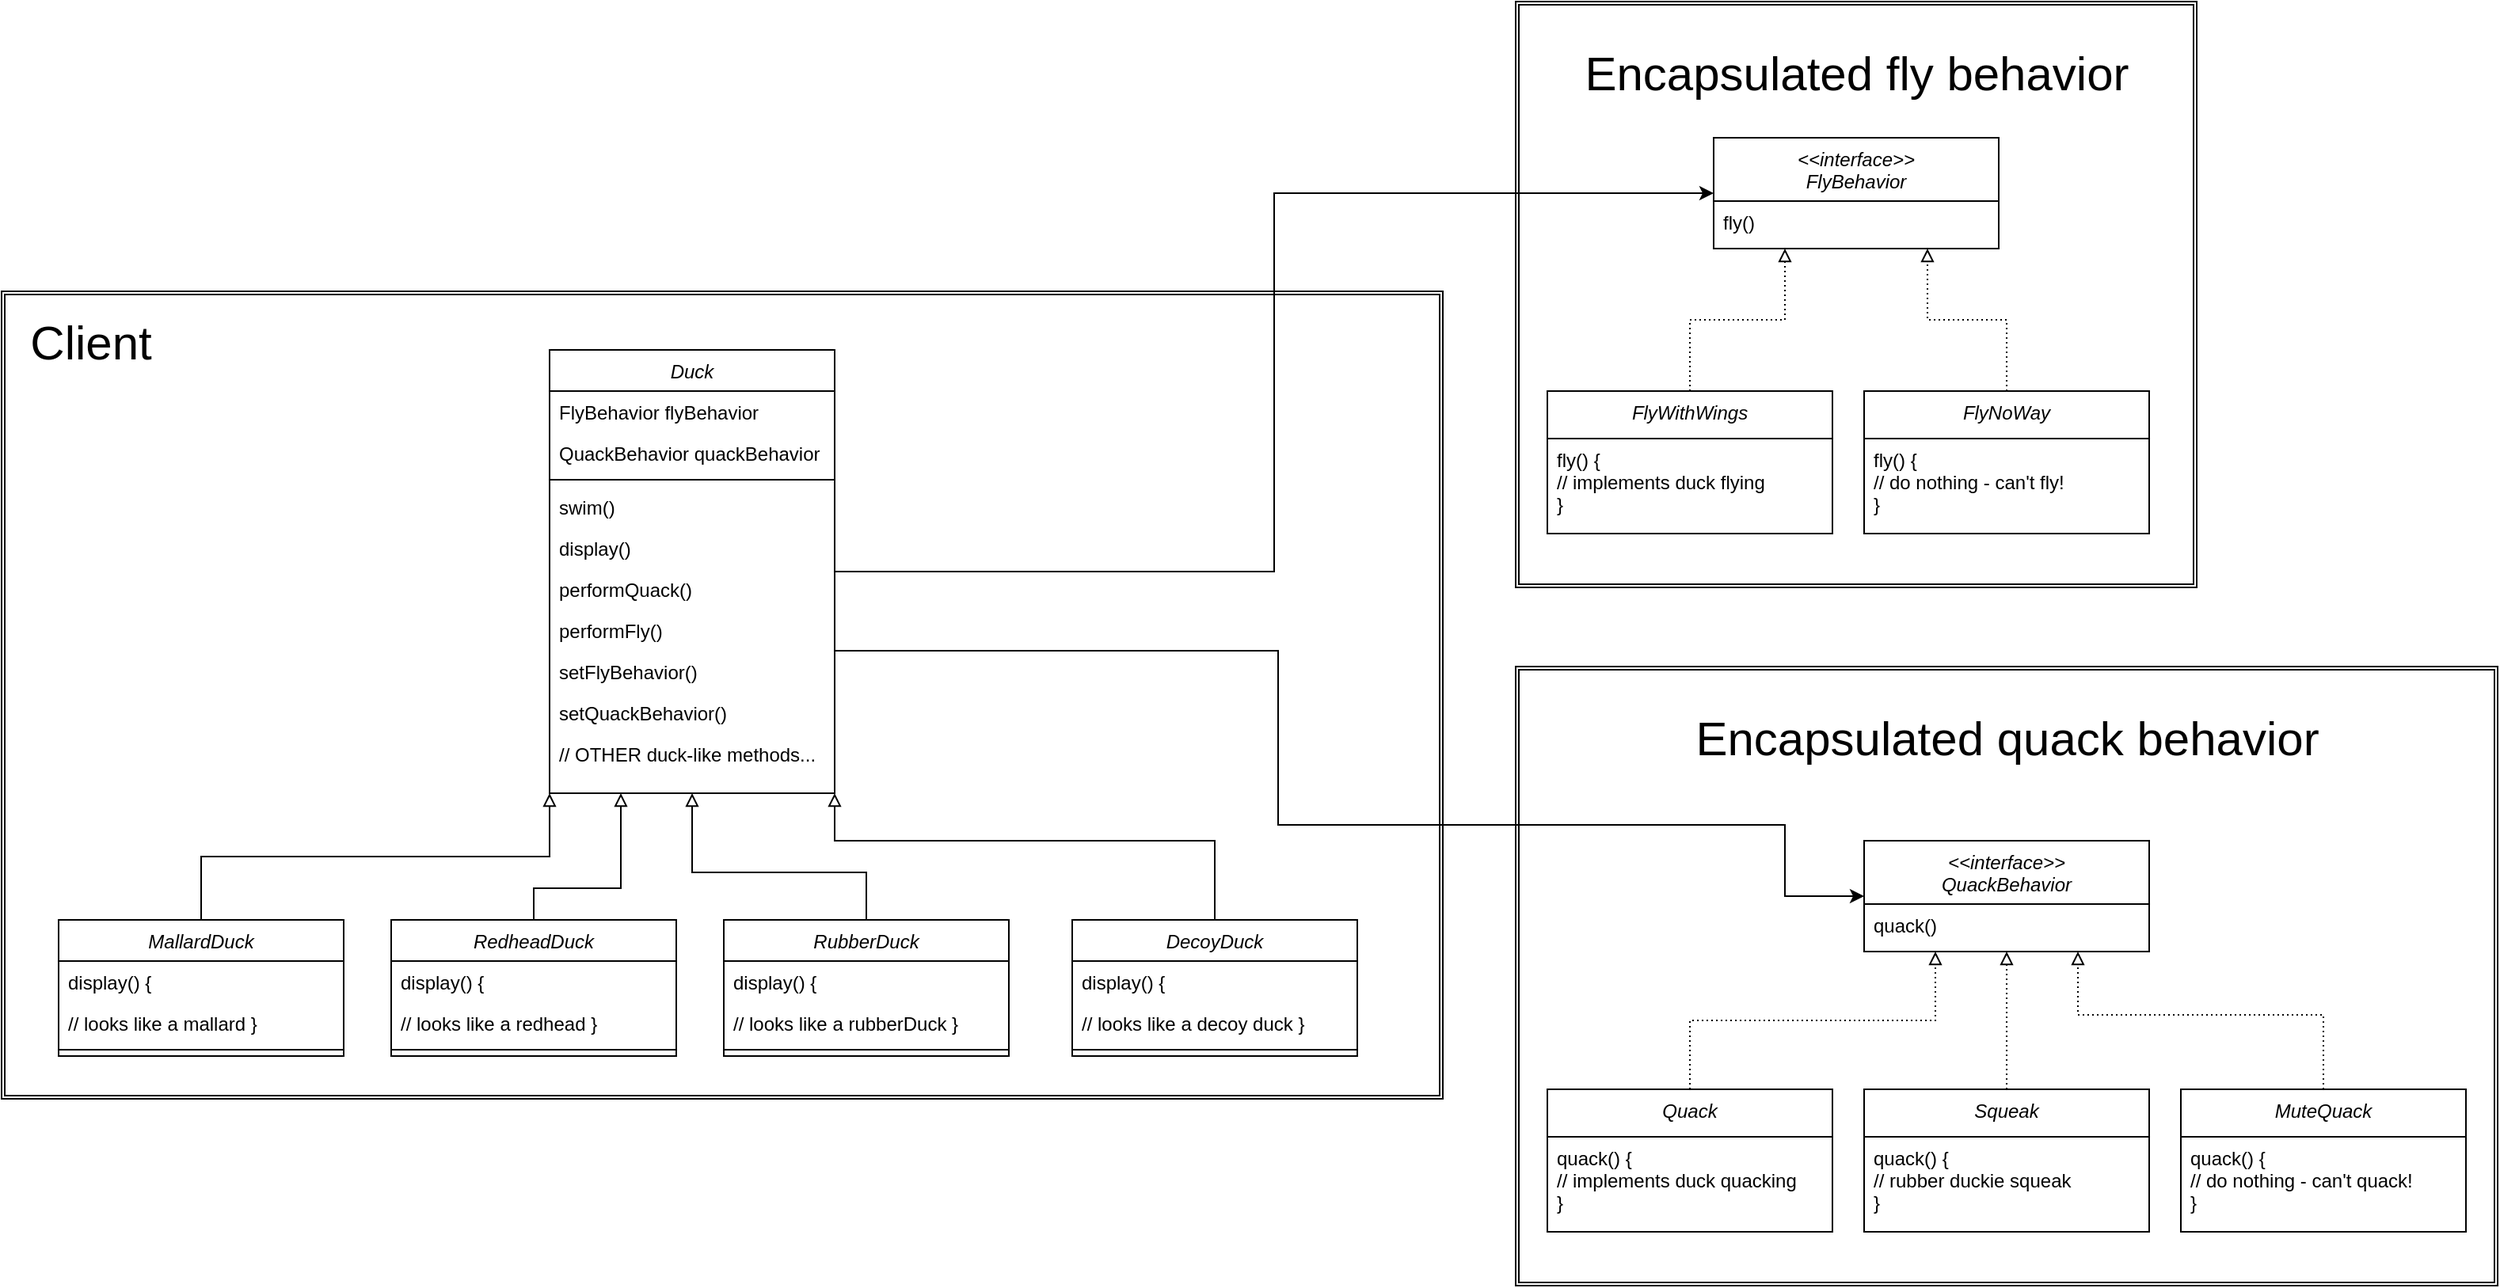 <mxfile version="21.6.6" type="device">
  <diagram id="C5RBs43oDa-KdzZeNtuy" name="Page-1">
    <mxGraphModel dx="2049" dy="2362" grid="1" gridSize="10" guides="1" tooltips="1" connect="1" arrows="1" fold="1" page="1" pageScale="1" pageWidth="827" pageHeight="1169" math="0" shadow="0">
      <root>
        <mxCell id="WIyWlLk6GJQsqaUBKTNV-0" />
        <mxCell id="WIyWlLk6GJQsqaUBKTNV-1" parent="WIyWlLk6GJQsqaUBKTNV-0" />
        <mxCell id="kWWJTFc4YUGT-DHveeZI-43" value="" style="shape=ext;double=1;rounded=0;whiteSpace=wrap;html=1;fillStyle=auto;" vertex="1" parent="WIyWlLk6GJQsqaUBKTNV-1">
          <mxGeometry x="960" y="-100" width="430" height="370" as="geometry" />
        </mxCell>
        <mxCell id="kWWJTFc4YUGT-DHveeZI-41" value="" style="shape=ext;double=1;rounded=0;whiteSpace=wrap;html=1;fillStyle=auto;" vertex="1" parent="WIyWlLk6GJQsqaUBKTNV-1">
          <mxGeometry x="4" y="83" width="910" height="510" as="geometry" />
        </mxCell>
        <mxCell id="kWWJTFc4YUGT-DHveeZI-35" value="&lt;&lt;interface&gt;&gt;&#xa;FlyBehavior" style="swimlane;fontStyle=2;align=center;verticalAlign=top;childLayout=stackLayout;horizontal=1;startSize=40;horizontalStack=0;resizeParent=1;resizeLast=0;collapsible=1;marginBottom=0;rounded=0;shadow=0;strokeWidth=1;" vertex="1" parent="WIyWlLk6GJQsqaUBKTNV-1">
          <mxGeometry x="1085" y="-14" width="180" height="70" as="geometry">
            <mxRectangle x="230" y="140" width="160" height="26" as="alternateBounds" />
          </mxGeometry>
        </mxCell>
        <mxCell id="kWWJTFc4YUGT-DHveeZI-36" value="fly()" style="text;align=left;verticalAlign=top;spacingLeft=4;spacingRight=4;overflow=hidden;rotatable=0;points=[[0,0.5],[1,0.5]];portConstraint=eastwest;" vertex="1" parent="kWWJTFc4YUGT-DHveeZI-35">
          <mxGeometry y="40" width="180" height="26" as="geometry" />
        </mxCell>
        <mxCell id="kWWJTFc4YUGT-DHveeZI-52" style="edgeStyle=orthogonalEdgeStyle;rounded=0;orthogonalLoop=1;jettySize=auto;html=1;entryX=0;entryY=0.5;entryDx=0;entryDy=0;" edge="1" parent="WIyWlLk6GJQsqaUBKTNV-1" source="zkfFHV4jXpPFQw0GAbJ--0" target="kWWJTFc4YUGT-DHveeZI-35">
          <mxGeometry relative="1" as="geometry" />
        </mxCell>
        <mxCell id="zkfFHV4jXpPFQw0GAbJ--0" value="Duck" style="swimlane;fontStyle=2;align=center;verticalAlign=top;childLayout=stackLayout;horizontal=1;startSize=26;horizontalStack=0;resizeParent=1;resizeLast=0;collapsible=1;marginBottom=0;rounded=0;shadow=0;strokeWidth=1;" parent="WIyWlLk6GJQsqaUBKTNV-1" vertex="1">
          <mxGeometry x="350" y="120" width="180" height="280" as="geometry">
            <mxRectangle x="230" y="140" width="160" height="26" as="alternateBounds" />
          </mxGeometry>
        </mxCell>
        <mxCell id="zkfFHV4jXpPFQw0GAbJ--1" value="FlyBehavior flyBehavior" style="text;align=left;verticalAlign=top;spacingLeft=4;spacingRight=4;overflow=hidden;rotatable=0;points=[[0,0.5],[1,0.5]];portConstraint=eastwest;" parent="zkfFHV4jXpPFQw0GAbJ--0" vertex="1">
          <mxGeometry y="26" width="180" height="26" as="geometry" />
        </mxCell>
        <mxCell id="zkfFHV4jXpPFQw0GAbJ--2" value="QuackBehavior quackBehavior" style="text;align=left;verticalAlign=top;spacingLeft=4;spacingRight=4;overflow=hidden;rotatable=0;points=[[0,0.5],[1,0.5]];portConstraint=eastwest;rounded=0;shadow=0;html=0;" parent="zkfFHV4jXpPFQw0GAbJ--0" vertex="1">
          <mxGeometry y="52" width="180" height="26" as="geometry" />
        </mxCell>
        <mxCell id="zkfFHV4jXpPFQw0GAbJ--4" value="" style="line;html=1;strokeWidth=1;align=left;verticalAlign=middle;spacingTop=-1;spacingLeft=3;spacingRight=3;rotatable=0;labelPosition=right;points=[];portConstraint=eastwest;" parent="zkfFHV4jXpPFQw0GAbJ--0" vertex="1">
          <mxGeometry y="78" width="180" height="8" as="geometry" />
        </mxCell>
        <mxCell id="zkfFHV4jXpPFQw0GAbJ--5" value="swim()" style="text;align=left;verticalAlign=top;spacingLeft=4;spacingRight=4;overflow=hidden;rotatable=0;points=[[0,0.5],[1,0.5]];portConstraint=eastwest;" parent="zkfFHV4jXpPFQw0GAbJ--0" vertex="1">
          <mxGeometry y="86" width="180" height="26" as="geometry" />
        </mxCell>
        <mxCell id="kWWJTFc4YUGT-DHveeZI-2" value="display()" style="text;align=left;verticalAlign=top;spacingLeft=4;spacingRight=4;overflow=hidden;rotatable=0;points=[[0,0.5],[1,0.5]];portConstraint=eastwest;" vertex="1" parent="zkfFHV4jXpPFQw0GAbJ--0">
          <mxGeometry y="112" width="180" height="26" as="geometry" />
        </mxCell>
        <mxCell id="kWWJTFc4YUGT-DHveeZI-3" value="performQuack()" style="text;align=left;verticalAlign=top;spacingLeft=4;spacingRight=4;overflow=hidden;rotatable=0;points=[[0,0.5],[1,0.5]];portConstraint=eastwest;" vertex="1" parent="zkfFHV4jXpPFQw0GAbJ--0">
          <mxGeometry y="138" width="180" height="26" as="geometry" />
        </mxCell>
        <mxCell id="kWWJTFc4YUGT-DHveeZI-4" value="performFly()" style="text;align=left;verticalAlign=top;spacingLeft=4;spacingRight=4;overflow=hidden;rotatable=0;points=[[0,0.5],[1,0.5]];portConstraint=eastwest;" vertex="1" parent="zkfFHV4jXpPFQw0GAbJ--0">
          <mxGeometry y="164" width="180" height="26" as="geometry" />
        </mxCell>
        <mxCell id="kWWJTFc4YUGT-DHveeZI-5" value="setFlyBehavior()" style="text;align=left;verticalAlign=top;spacingLeft=4;spacingRight=4;overflow=hidden;rotatable=0;points=[[0,0.5],[1,0.5]];portConstraint=eastwest;" vertex="1" parent="zkfFHV4jXpPFQw0GAbJ--0">
          <mxGeometry y="190" width="180" height="26" as="geometry" />
        </mxCell>
        <mxCell id="kWWJTFc4YUGT-DHveeZI-6" value="setQuackBehavior()" style="text;align=left;verticalAlign=top;spacingLeft=4;spacingRight=4;overflow=hidden;rotatable=0;points=[[0,0.5],[1,0.5]];portConstraint=eastwest;" vertex="1" parent="zkfFHV4jXpPFQw0GAbJ--0">
          <mxGeometry y="216" width="180" height="26" as="geometry" />
        </mxCell>
        <mxCell id="kWWJTFc4YUGT-DHveeZI-7" value="// OTHER duck-like methods..." style="text;align=left;verticalAlign=top;spacingLeft=4;spacingRight=4;overflow=hidden;rotatable=0;points=[[0,0.5],[1,0.5]];portConstraint=eastwest;" vertex="1" parent="zkfFHV4jXpPFQw0GAbJ--0">
          <mxGeometry y="242" width="180" height="26" as="geometry" />
        </mxCell>
        <mxCell id="kWWJTFc4YUGT-DHveeZI-31" style="edgeStyle=orthogonalEdgeStyle;rounded=0;orthogonalLoop=1;jettySize=auto;html=1;exitX=0.5;exitY=0;exitDx=0;exitDy=0;entryX=0;entryY=1;entryDx=0;entryDy=0;endArrow=block;endFill=0;" edge="1" parent="WIyWlLk6GJQsqaUBKTNV-1" source="kWWJTFc4YUGT-DHveeZI-8" target="zkfFHV4jXpPFQw0GAbJ--0">
          <mxGeometry relative="1" as="geometry">
            <Array as="points">
              <mxPoint x="130" y="440" />
              <mxPoint x="350" y="440" />
            </Array>
          </mxGeometry>
        </mxCell>
        <mxCell id="kWWJTFc4YUGT-DHveeZI-8" value="MallardDuck" style="swimlane;fontStyle=2;align=center;verticalAlign=top;childLayout=stackLayout;horizontal=1;startSize=26;horizontalStack=0;resizeParent=1;resizeLast=0;collapsible=1;marginBottom=0;rounded=0;shadow=0;strokeWidth=1;" vertex="1" parent="WIyWlLk6GJQsqaUBKTNV-1">
          <mxGeometry x="40" y="480" width="180" height="86" as="geometry">
            <mxRectangle x="230" y="140" width="160" height="26" as="alternateBounds" />
          </mxGeometry>
        </mxCell>
        <mxCell id="kWWJTFc4YUGT-DHveeZI-9" value="display() {" style="text;align=left;verticalAlign=top;spacingLeft=4;spacingRight=4;overflow=hidden;rotatable=0;points=[[0,0.5],[1,0.5]];portConstraint=eastwest;" vertex="1" parent="kWWJTFc4YUGT-DHveeZI-8">
          <mxGeometry y="26" width="180" height="26" as="geometry" />
        </mxCell>
        <mxCell id="kWWJTFc4YUGT-DHveeZI-10" value="// looks like a mallard }" style="text;align=left;verticalAlign=top;spacingLeft=4;spacingRight=4;overflow=hidden;rotatable=0;points=[[0,0.5],[1,0.5]];portConstraint=eastwest;rounded=0;shadow=0;html=0;" vertex="1" parent="kWWJTFc4YUGT-DHveeZI-8">
          <mxGeometry y="52" width="180" height="26" as="geometry" />
        </mxCell>
        <mxCell id="kWWJTFc4YUGT-DHveeZI-11" value="" style="line;html=1;strokeWidth=1;align=left;verticalAlign=middle;spacingTop=-1;spacingLeft=3;spacingRight=3;rotatable=0;labelPosition=right;points=[];portConstraint=eastwest;" vertex="1" parent="kWWJTFc4YUGT-DHveeZI-8">
          <mxGeometry y="78" width="180" height="8" as="geometry" />
        </mxCell>
        <mxCell id="kWWJTFc4YUGT-DHveeZI-32" style="edgeStyle=orthogonalEdgeStyle;rounded=0;orthogonalLoop=1;jettySize=auto;html=1;exitX=0.5;exitY=0;exitDx=0;exitDy=0;entryX=0.25;entryY=1;entryDx=0;entryDy=0;endArrow=block;endFill=0;" edge="1" parent="WIyWlLk6GJQsqaUBKTNV-1" source="kWWJTFc4YUGT-DHveeZI-19" target="zkfFHV4jXpPFQw0GAbJ--0">
          <mxGeometry relative="1" as="geometry">
            <Array as="points">
              <mxPoint x="340" y="460" />
              <mxPoint x="395" y="460" />
            </Array>
          </mxGeometry>
        </mxCell>
        <mxCell id="kWWJTFc4YUGT-DHveeZI-19" value="RedheadDuck" style="swimlane;fontStyle=2;align=center;verticalAlign=top;childLayout=stackLayout;horizontal=1;startSize=26;horizontalStack=0;resizeParent=1;resizeLast=0;collapsible=1;marginBottom=0;rounded=0;shadow=0;strokeWidth=1;" vertex="1" parent="WIyWlLk6GJQsqaUBKTNV-1">
          <mxGeometry x="250" y="480" width="180" height="86" as="geometry">
            <mxRectangle x="230" y="140" width="160" height="26" as="alternateBounds" />
          </mxGeometry>
        </mxCell>
        <mxCell id="kWWJTFc4YUGT-DHveeZI-20" value="display() {" style="text;align=left;verticalAlign=top;spacingLeft=4;spacingRight=4;overflow=hidden;rotatable=0;points=[[0,0.5],[1,0.5]];portConstraint=eastwest;" vertex="1" parent="kWWJTFc4YUGT-DHveeZI-19">
          <mxGeometry y="26" width="180" height="26" as="geometry" />
        </mxCell>
        <mxCell id="kWWJTFc4YUGT-DHveeZI-21" value="// looks like a redhead }" style="text;align=left;verticalAlign=top;spacingLeft=4;spacingRight=4;overflow=hidden;rotatable=0;points=[[0,0.5],[1,0.5]];portConstraint=eastwest;rounded=0;shadow=0;html=0;" vertex="1" parent="kWWJTFc4YUGT-DHveeZI-19">
          <mxGeometry y="52" width="180" height="26" as="geometry" />
        </mxCell>
        <mxCell id="kWWJTFc4YUGT-DHveeZI-22" value="" style="line;html=1;strokeWidth=1;align=left;verticalAlign=middle;spacingTop=-1;spacingLeft=3;spacingRight=3;rotatable=0;labelPosition=right;points=[];portConstraint=eastwest;" vertex="1" parent="kWWJTFc4YUGT-DHveeZI-19">
          <mxGeometry y="78" width="180" height="8" as="geometry" />
        </mxCell>
        <mxCell id="kWWJTFc4YUGT-DHveeZI-33" style="edgeStyle=orthogonalEdgeStyle;rounded=0;orthogonalLoop=1;jettySize=auto;html=1;entryX=0.5;entryY=1;entryDx=0;entryDy=0;endArrow=block;endFill=0;" edge="1" parent="WIyWlLk6GJQsqaUBKTNV-1" source="kWWJTFc4YUGT-DHveeZI-23" target="zkfFHV4jXpPFQw0GAbJ--0">
          <mxGeometry relative="1" as="geometry">
            <Array as="points">
              <mxPoint x="550" y="450" />
              <mxPoint x="440" y="450" />
            </Array>
          </mxGeometry>
        </mxCell>
        <mxCell id="kWWJTFc4YUGT-DHveeZI-23" value="RubberDuck" style="swimlane;fontStyle=2;align=center;verticalAlign=top;childLayout=stackLayout;horizontal=1;startSize=26;horizontalStack=0;resizeParent=1;resizeLast=0;collapsible=1;marginBottom=0;rounded=0;shadow=0;strokeWidth=1;" vertex="1" parent="WIyWlLk6GJQsqaUBKTNV-1">
          <mxGeometry x="460" y="480" width="180" height="86" as="geometry">
            <mxRectangle x="230" y="140" width="160" height="26" as="alternateBounds" />
          </mxGeometry>
        </mxCell>
        <mxCell id="kWWJTFc4YUGT-DHveeZI-24" value="display() {" style="text;align=left;verticalAlign=top;spacingLeft=4;spacingRight=4;overflow=hidden;rotatable=0;points=[[0,0.5],[1,0.5]];portConstraint=eastwest;" vertex="1" parent="kWWJTFc4YUGT-DHveeZI-23">
          <mxGeometry y="26" width="180" height="26" as="geometry" />
        </mxCell>
        <mxCell id="kWWJTFc4YUGT-DHveeZI-25" value="// looks like a rubberDuck }" style="text;align=left;verticalAlign=top;spacingLeft=4;spacingRight=4;overflow=hidden;rotatable=0;points=[[0,0.5],[1,0.5]];portConstraint=eastwest;rounded=0;shadow=0;html=0;" vertex="1" parent="kWWJTFc4YUGT-DHveeZI-23">
          <mxGeometry y="52" width="180" height="26" as="geometry" />
        </mxCell>
        <mxCell id="kWWJTFc4YUGT-DHveeZI-26" value="" style="line;html=1;strokeWidth=1;align=left;verticalAlign=middle;spacingTop=-1;spacingLeft=3;spacingRight=3;rotatable=0;labelPosition=right;points=[];portConstraint=eastwest;" vertex="1" parent="kWWJTFc4YUGT-DHveeZI-23">
          <mxGeometry y="78" width="180" height="8" as="geometry" />
        </mxCell>
        <mxCell id="kWWJTFc4YUGT-DHveeZI-34" style="edgeStyle=orthogonalEdgeStyle;rounded=0;orthogonalLoop=1;jettySize=auto;html=1;entryX=1;entryY=1;entryDx=0;entryDy=0;endArrow=block;endFill=0;" edge="1" parent="WIyWlLk6GJQsqaUBKTNV-1" source="kWWJTFc4YUGT-DHveeZI-27" target="zkfFHV4jXpPFQw0GAbJ--0">
          <mxGeometry relative="1" as="geometry">
            <Array as="points">
              <mxPoint x="770" y="430" />
              <mxPoint x="530" y="430" />
            </Array>
          </mxGeometry>
        </mxCell>
        <mxCell id="kWWJTFc4YUGT-DHveeZI-27" value="DecoyDuck" style="swimlane;fontStyle=2;align=center;verticalAlign=top;childLayout=stackLayout;horizontal=1;startSize=26;horizontalStack=0;resizeParent=1;resizeLast=0;collapsible=1;marginBottom=0;rounded=0;shadow=0;strokeWidth=1;" vertex="1" parent="WIyWlLk6GJQsqaUBKTNV-1">
          <mxGeometry x="680" y="480" width="180" height="86" as="geometry">
            <mxRectangle x="230" y="140" width="160" height="26" as="alternateBounds" />
          </mxGeometry>
        </mxCell>
        <mxCell id="kWWJTFc4YUGT-DHveeZI-28" value="display() {" style="text;align=left;verticalAlign=top;spacingLeft=4;spacingRight=4;overflow=hidden;rotatable=0;points=[[0,0.5],[1,0.5]];portConstraint=eastwest;" vertex="1" parent="kWWJTFc4YUGT-DHveeZI-27">
          <mxGeometry y="26" width="180" height="26" as="geometry" />
        </mxCell>
        <mxCell id="kWWJTFc4YUGT-DHveeZI-29" value="// looks like a decoy duck }" style="text;align=left;verticalAlign=top;spacingLeft=4;spacingRight=4;overflow=hidden;rotatable=0;points=[[0,0.5],[1,0.5]];portConstraint=eastwest;rounded=0;shadow=0;html=0;" vertex="1" parent="kWWJTFc4YUGT-DHveeZI-27">
          <mxGeometry y="52" width="180" height="26" as="geometry" />
        </mxCell>
        <mxCell id="kWWJTFc4YUGT-DHveeZI-30" value="" style="line;html=1;strokeWidth=1;align=left;verticalAlign=middle;spacingTop=-1;spacingLeft=3;spacingRight=3;rotatable=0;labelPosition=right;points=[];portConstraint=eastwest;" vertex="1" parent="kWWJTFc4YUGT-DHveeZI-27">
          <mxGeometry y="78" width="180" height="8" as="geometry" />
        </mxCell>
        <mxCell id="kWWJTFc4YUGT-DHveeZI-42" value="&lt;font style=&quot;font-size: 30px;&quot;&gt;Client&lt;/font&gt;" style="text;html=1;align=center;verticalAlign=middle;resizable=0;points=[];autosize=1;strokeColor=none;fillColor=none;fontSize=30;" vertex="1" parent="WIyWlLk6GJQsqaUBKTNV-1">
          <mxGeometry x="10" y="90" width="100" height="50" as="geometry" />
        </mxCell>
        <mxCell id="kWWJTFc4YUGT-DHveeZI-50" style="edgeStyle=orthogonalEdgeStyle;rounded=0;orthogonalLoop=1;jettySize=auto;html=1;exitX=0.5;exitY=0;exitDx=0;exitDy=0;entryX=0.25;entryY=1;entryDx=0;entryDy=0;endArrow=block;endFill=0;dashed=1;dashPattern=1 2;" edge="1" parent="WIyWlLk6GJQsqaUBKTNV-1" source="kWWJTFc4YUGT-DHveeZI-44" target="kWWJTFc4YUGT-DHveeZI-35">
          <mxGeometry relative="1" as="geometry" />
        </mxCell>
        <mxCell id="kWWJTFc4YUGT-DHveeZI-44" value="FlyWithWings" style="swimlane;fontStyle=2;align=center;verticalAlign=top;childLayout=stackLayout;horizontal=1;startSize=30;horizontalStack=0;resizeParent=1;resizeLast=0;collapsible=1;marginBottom=0;rounded=0;shadow=0;strokeWidth=1;" vertex="1" parent="WIyWlLk6GJQsqaUBKTNV-1">
          <mxGeometry x="980" y="146" width="180" height="90" as="geometry">
            <mxRectangle x="230" y="140" width="160" height="26" as="alternateBounds" />
          </mxGeometry>
        </mxCell>
        <mxCell id="kWWJTFc4YUGT-DHveeZI-45" value="fly() {&#xa;// implements duck flying&#xa;}" style="text;align=left;verticalAlign=top;spacingLeft=4;spacingRight=4;overflow=hidden;rotatable=0;points=[[0,0.5],[1,0.5]];portConstraint=eastwest;" vertex="1" parent="kWWJTFc4YUGT-DHveeZI-44">
          <mxGeometry y="30" width="180" height="60" as="geometry" />
        </mxCell>
        <mxCell id="kWWJTFc4YUGT-DHveeZI-51" style="edgeStyle=orthogonalEdgeStyle;rounded=0;orthogonalLoop=1;jettySize=auto;html=1;exitX=0.5;exitY=0;exitDx=0;exitDy=0;entryX=0.75;entryY=1;entryDx=0;entryDy=0;endArrow=block;endFill=0;dashed=1;dashPattern=1 2;" edge="1" parent="WIyWlLk6GJQsqaUBKTNV-1" source="kWWJTFc4YUGT-DHveeZI-46" target="kWWJTFc4YUGT-DHveeZI-35">
          <mxGeometry relative="1" as="geometry" />
        </mxCell>
        <mxCell id="kWWJTFc4YUGT-DHveeZI-46" value="FlyNoWay" style="swimlane;fontStyle=2;align=center;verticalAlign=top;childLayout=stackLayout;horizontal=1;startSize=30;horizontalStack=0;resizeParent=1;resizeLast=0;collapsible=1;marginBottom=0;rounded=0;shadow=0;strokeWidth=1;" vertex="1" parent="WIyWlLk6GJQsqaUBKTNV-1">
          <mxGeometry x="1180" y="146" width="180" height="90" as="geometry">
            <mxRectangle x="230" y="140" width="160" height="26" as="alternateBounds" />
          </mxGeometry>
        </mxCell>
        <mxCell id="kWWJTFc4YUGT-DHveeZI-47" value="fly() {&#xa;// do nothing - can&#39;t fly!&#xa;}" style="text;align=left;verticalAlign=top;spacingLeft=4;spacingRight=4;overflow=hidden;rotatable=0;points=[[0,0.5],[1,0.5]];portConstraint=eastwest;" vertex="1" parent="kWWJTFc4YUGT-DHveeZI-46">
          <mxGeometry y="30" width="180" height="60" as="geometry" />
        </mxCell>
        <mxCell id="kWWJTFc4YUGT-DHveeZI-53" value="" style="shape=ext;double=1;rounded=0;whiteSpace=wrap;html=1;fillStyle=auto;" vertex="1" parent="WIyWlLk6GJQsqaUBKTNV-1">
          <mxGeometry x="960" y="320" width="620" height="391" as="geometry" />
        </mxCell>
        <mxCell id="kWWJTFc4YUGT-DHveeZI-54" value="&lt;&lt;interface&gt;&gt;&#xa;QuackBehavior" style="swimlane;fontStyle=2;align=center;verticalAlign=top;childLayout=stackLayout;horizontal=1;startSize=40;horizontalStack=0;resizeParent=1;resizeLast=0;collapsible=1;marginBottom=0;rounded=0;shadow=0;strokeWidth=1;" vertex="1" parent="WIyWlLk6GJQsqaUBKTNV-1">
          <mxGeometry x="1180" y="430" width="180" height="70" as="geometry">
            <mxRectangle x="230" y="140" width="160" height="26" as="alternateBounds" />
          </mxGeometry>
        </mxCell>
        <mxCell id="kWWJTFc4YUGT-DHveeZI-55" value="quack()" style="text;align=left;verticalAlign=top;spacingLeft=4;spacingRight=4;overflow=hidden;rotatable=0;points=[[0,0.5],[1,0.5]];portConstraint=eastwest;" vertex="1" parent="kWWJTFc4YUGT-DHveeZI-54">
          <mxGeometry y="40" width="180" height="26" as="geometry" />
        </mxCell>
        <mxCell id="kWWJTFc4YUGT-DHveeZI-56" style="edgeStyle=orthogonalEdgeStyle;rounded=0;orthogonalLoop=1;jettySize=auto;html=1;exitX=0.5;exitY=0;exitDx=0;exitDy=0;entryX=0.25;entryY=1;entryDx=0;entryDy=0;endArrow=block;endFill=0;dashed=1;dashPattern=1 2;" edge="1" parent="WIyWlLk6GJQsqaUBKTNV-1" source="kWWJTFc4YUGT-DHveeZI-57" target="kWWJTFc4YUGT-DHveeZI-54">
          <mxGeometry relative="1" as="geometry" />
        </mxCell>
        <mxCell id="kWWJTFc4YUGT-DHveeZI-57" value="Quack" style="swimlane;fontStyle=2;align=center;verticalAlign=top;childLayout=stackLayout;horizontal=1;startSize=30;horizontalStack=0;resizeParent=1;resizeLast=0;collapsible=1;marginBottom=0;rounded=0;shadow=0;strokeWidth=1;" vertex="1" parent="WIyWlLk6GJQsqaUBKTNV-1">
          <mxGeometry x="980" y="587" width="180" height="90" as="geometry">
            <mxRectangle x="230" y="140" width="160" height="26" as="alternateBounds" />
          </mxGeometry>
        </mxCell>
        <mxCell id="kWWJTFc4YUGT-DHveeZI-58" value="quack() {&#xa;// implements duck quacking&#xa;}" style="text;align=left;verticalAlign=top;spacingLeft=4;spacingRight=4;overflow=hidden;rotatable=0;points=[[0,0.5],[1,0.5]];portConstraint=eastwest;" vertex="1" parent="kWWJTFc4YUGT-DHveeZI-57">
          <mxGeometry y="30" width="180" height="60" as="geometry" />
        </mxCell>
        <mxCell id="kWWJTFc4YUGT-DHveeZI-65" style="edgeStyle=orthogonalEdgeStyle;rounded=0;orthogonalLoop=1;jettySize=auto;html=1;entryX=0.5;entryY=1;entryDx=0;entryDy=0;endArrow=block;endFill=0;dashed=1;dashPattern=1 2;" edge="1" parent="WIyWlLk6GJQsqaUBKTNV-1" source="kWWJTFc4YUGT-DHveeZI-60" target="kWWJTFc4YUGT-DHveeZI-54">
          <mxGeometry relative="1" as="geometry" />
        </mxCell>
        <mxCell id="kWWJTFc4YUGT-DHveeZI-60" value="Squeak" style="swimlane;fontStyle=2;align=center;verticalAlign=top;childLayout=stackLayout;horizontal=1;startSize=30;horizontalStack=0;resizeParent=1;resizeLast=0;collapsible=1;marginBottom=0;rounded=0;shadow=0;strokeWidth=1;" vertex="1" parent="WIyWlLk6GJQsqaUBKTNV-1">
          <mxGeometry x="1180" y="587" width="180" height="90" as="geometry">
            <mxRectangle x="230" y="140" width="160" height="26" as="alternateBounds" />
          </mxGeometry>
        </mxCell>
        <mxCell id="kWWJTFc4YUGT-DHveeZI-61" value="quack() {&#xa;// rubber duckie squeak&#xa;}" style="text;align=left;verticalAlign=top;spacingLeft=4;spacingRight=4;overflow=hidden;rotatable=0;points=[[0,0.5],[1,0.5]];portConstraint=eastwest;" vertex="1" parent="kWWJTFc4YUGT-DHveeZI-60">
          <mxGeometry y="30" width="180" height="60" as="geometry" />
        </mxCell>
        <mxCell id="kWWJTFc4YUGT-DHveeZI-64" style="edgeStyle=orthogonalEdgeStyle;rounded=0;orthogonalLoop=1;jettySize=auto;html=1;endArrow=block;endFill=0;dashed=1;dashPattern=1 2;entryX=0.75;entryY=1;entryDx=0;entryDy=0;" edge="1" parent="WIyWlLk6GJQsqaUBKTNV-1" source="kWWJTFc4YUGT-DHveeZI-62" target="kWWJTFc4YUGT-DHveeZI-54">
          <mxGeometry relative="1" as="geometry">
            <mxPoint x="1220" y="500" as="targetPoint" />
            <Array as="points">
              <mxPoint x="1470" y="540" />
              <mxPoint x="1315" y="540" />
            </Array>
          </mxGeometry>
        </mxCell>
        <mxCell id="kWWJTFc4YUGT-DHveeZI-62" value="MuteQuack" style="swimlane;fontStyle=2;align=center;verticalAlign=top;childLayout=stackLayout;horizontal=1;startSize=30;horizontalStack=0;resizeParent=1;resizeLast=0;collapsible=1;marginBottom=0;rounded=0;shadow=0;strokeWidth=1;" vertex="1" parent="WIyWlLk6GJQsqaUBKTNV-1">
          <mxGeometry x="1380" y="587" width="180" height="90" as="geometry">
            <mxRectangle x="230" y="140" width="160" height="26" as="alternateBounds" />
          </mxGeometry>
        </mxCell>
        <mxCell id="kWWJTFc4YUGT-DHveeZI-63" value="quack() {&#xa;// do nothing - can&#39;t quack!&#xa;}" style="text;align=left;verticalAlign=top;spacingLeft=4;spacingRight=4;overflow=hidden;rotatable=0;points=[[0,0.5],[1,0.5]];portConstraint=eastwest;" vertex="1" parent="kWWJTFc4YUGT-DHveeZI-62">
          <mxGeometry y="30" width="180" height="60" as="geometry" />
        </mxCell>
        <mxCell id="kWWJTFc4YUGT-DHveeZI-66" style="edgeStyle=orthogonalEdgeStyle;rounded=0;orthogonalLoop=1;jettySize=auto;html=1;entryX=0;entryY=0.5;entryDx=0;entryDy=0;" edge="1" parent="WIyWlLk6GJQsqaUBKTNV-1" source="zkfFHV4jXpPFQw0GAbJ--0" target="kWWJTFc4YUGT-DHveeZI-54">
          <mxGeometry relative="1" as="geometry">
            <Array as="points">
              <mxPoint x="810" y="310" />
              <mxPoint x="810" y="420" />
              <mxPoint x="1130" y="420" />
              <mxPoint x="1130" y="465" />
            </Array>
          </mxGeometry>
        </mxCell>
        <mxCell id="kWWJTFc4YUGT-DHveeZI-67" value="&lt;font style=&quot;font-size: 30px;&quot;&gt;Encapsulated fly behavior&lt;br&gt;&lt;/font&gt;" style="text;html=1;align=center;verticalAlign=middle;resizable=0;points=[];autosize=1;strokeColor=none;fillColor=none;fontSize=30;" vertex="1" parent="WIyWlLk6GJQsqaUBKTNV-1">
          <mxGeometry x="990" y="-80" width="370" height="50" as="geometry" />
        </mxCell>
        <mxCell id="kWWJTFc4YUGT-DHveeZI-69" value="&lt;font style=&quot;font-size: 30px;&quot;&gt;Encapsulated quack behavior&lt;br&gt;&lt;/font&gt;" style="text;html=1;align=center;verticalAlign=middle;resizable=0;points=[];autosize=1;strokeColor=none;fillColor=none;fontSize=30;" vertex="1" parent="WIyWlLk6GJQsqaUBKTNV-1">
          <mxGeometry x="1060" y="340" width="420" height="50" as="geometry" />
        </mxCell>
      </root>
    </mxGraphModel>
  </diagram>
</mxfile>
